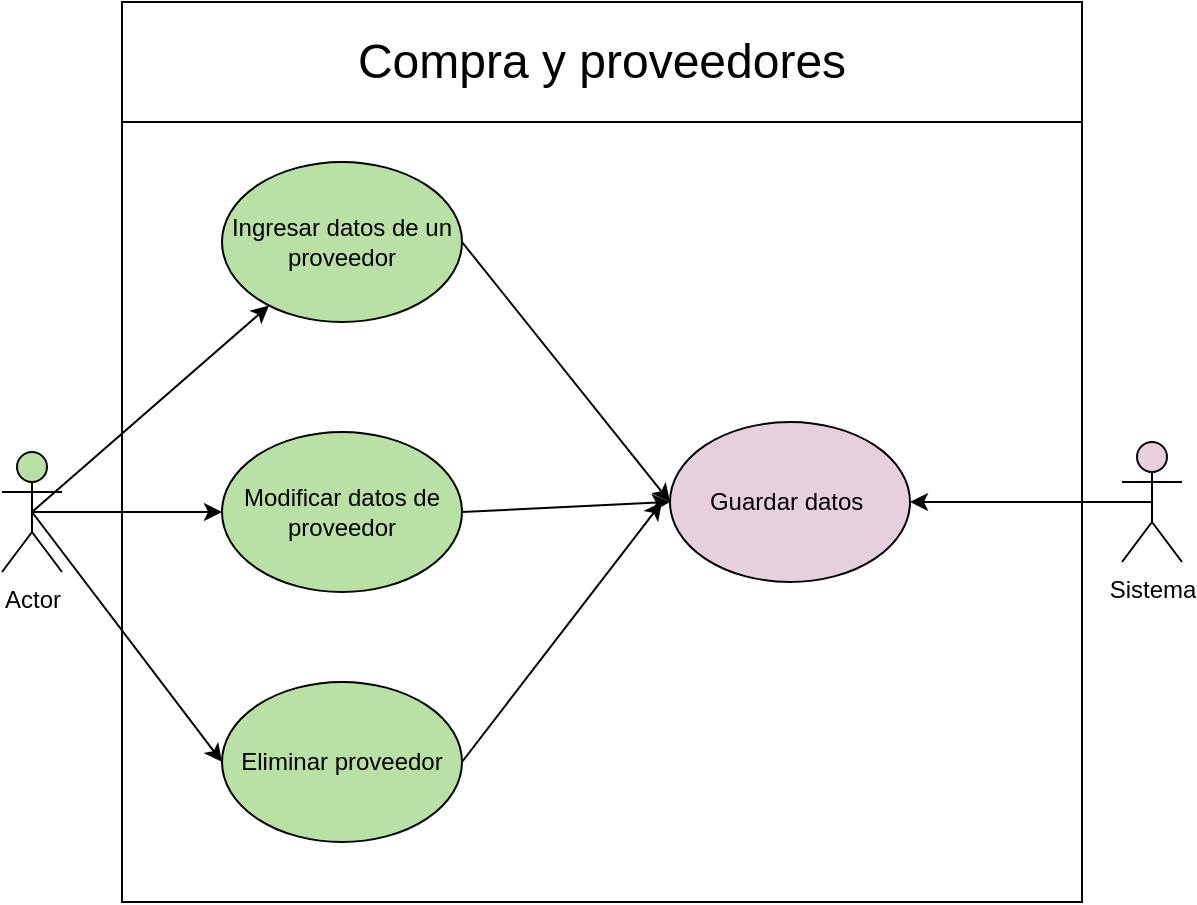 <mxfile version="24.7.17">
  <diagram name="Página-1" id="BLTC9X5WyBZ09LX_pON6">
    <mxGraphModel grid="1" page="1" gridSize="10" guides="1" tooltips="1" connect="1" arrows="1" fold="1" pageScale="1" pageWidth="827" pageHeight="1169" math="0" shadow="0">
      <root>
        <mxCell id="0" />
        <mxCell id="1" parent="0" />
        <mxCell id="QOAj6Aku-NVClWd5Jpc3-7" style="rounded=0;orthogonalLoop=1;jettySize=auto;html=1;exitX=0.5;exitY=0.5;exitDx=0;exitDy=0;exitPerimeter=0;" edge="1" parent="1" source="QOAj6Aku-NVClWd5Jpc3-1" target="QOAj6Aku-NVClWd5Jpc3-3">
          <mxGeometry relative="1" as="geometry" />
        </mxCell>
        <mxCell id="QOAj6Aku-NVClWd5Jpc3-8" style="edgeStyle=orthogonalEdgeStyle;rounded=0;orthogonalLoop=1;jettySize=auto;html=1;exitX=0.5;exitY=0.5;exitDx=0;exitDy=0;exitPerimeter=0;entryX=0;entryY=0.5;entryDx=0;entryDy=0;" edge="1" parent="1" source="QOAj6Aku-NVClWd5Jpc3-1" target="QOAj6Aku-NVClWd5Jpc3-5">
          <mxGeometry relative="1" as="geometry" />
        </mxCell>
        <mxCell id="62UpCeokVxwHC0Mm5yV3-4" style="rounded=0;orthogonalLoop=1;jettySize=auto;html=1;exitX=0.5;exitY=0.5;exitDx=0;exitDy=0;exitPerimeter=0;entryX=0;entryY=0.5;entryDx=0;entryDy=0;" edge="1" parent="1" source="QOAj6Aku-NVClWd5Jpc3-1" target="62UpCeokVxwHC0Mm5yV3-1">
          <mxGeometry relative="1" as="geometry" />
        </mxCell>
        <mxCell id="QOAj6Aku-NVClWd5Jpc3-1" value="Actor" style="shape=umlActor;verticalLabelPosition=bottom;verticalAlign=top;html=1;outlineConnect=0;fillColor=#B9E0A5;" vertex="1" parent="1">
          <mxGeometry x="80" y="265" width="30" height="60" as="geometry" />
        </mxCell>
        <mxCell id="QOAj6Aku-NVClWd5Jpc3-2" value="" style="swimlane;startSize=0;" vertex="1" parent="1">
          <mxGeometry x="140" y="100" width="480" height="390" as="geometry" />
        </mxCell>
        <mxCell id="QOAj6Aku-NVClWd5Jpc3-10" style="rounded=0;orthogonalLoop=1;jettySize=auto;html=1;exitX=1;exitY=0.5;exitDx=0;exitDy=0;entryX=0;entryY=0.5;entryDx=0;entryDy=0;" edge="1" parent="QOAj6Aku-NVClWd5Jpc3-2" source="QOAj6Aku-NVClWd5Jpc3-3" target="QOAj6Aku-NVClWd5Jpc3-4">
          <mxGeometry relative="1" as="geometry" />
        </mxCell>
        <mxCell id="QOAj6Aku-NVClWd5Jpc3-3" value="Ingresar datos de un proveedor" style="ellipse;whiteSpace=wrap;html=1;fillColor=#B9E0A5;" vertex="1" parent="QOAj6Aku-NVClWd5Jpc3-2">
          <mxGeometry x="50" y="20" width="120" height="80" as="geometry" />
        </mxCell>
        <mxCell id="QOAj6Aku-NVClWd5Jpc3-4" value="Guardar datos&amp;nbsp;" style="ellipse;whiteSpace=wrap;html=1;fillColor=#E6D0DE;" vertex="1" parent="QOAj6Aku-NVClWd5Jpc3-2">
          <mxGeometry x="274" y="150" width="120" height="80" as="geometry" />
        </mxCell>
        <mxCell id="QOAj6Aku-NVClWd5Jpc3-11" style="rounded=0;orthogonalLoop=1;jettySize=auto;html=1;exitX=1;exitY=0.5;exitDx=0;exitDy=0;entryX=0;entryY=0.5;entryDx=0;entryDy=0;" edge="1" parent="QOAj6Aku-NVClWd5Jpc3-2" source="QOAj6Aku-NVClWd5Jpc3-5" target="QOAj6Aku-NVClWd5Jpc3-4">
          <mxGeometry relative="1" as="geometry">
            <mxPoint x="270" y="190" as="targetPoint" />
          </mxGeometry>
        </mxCell>
        <mxCell id="QOAj6Aku-NVClWd5Jpc3-5" value="Modificar datos de proveedor" style="ellipse;whiteSpace=wrap;html=1;fillColor=#B9E0A5;" vertex="1" parent="QOAj6Aku-NVClWd5Jpc3-2">
          <mxGeometry x="50" y="155" width="120" height="80" as="geometry" />
        </mxCell>
        <mxCell id="62UpCeokVxwHC0Mm5yV3-2" style="rounded=0;orthogonalLoop=1;jettySize=auto;html=1;exitX=1;exitY=0.5;exitDx=0;exitDy=0;" edge="1" parent="QOAj6Aku-NVClWd5Jpc3-2" source="62UpCeokVxwHC0Mm5yV3-1">
          <mxGeometry relative="1" as="geometry">
            <mxPoint x="270" y="190" as="targetPoint" />
          </mxGeometry>
        </mxCell>
        <mxCell id="62UpCeokVxwHC0Mm5yV3-1" value="Eliminar proveedor" style="ellipse;whiteSpace=wrap;html=1;fillColor=#B9E0A5;" vertex="1" parent="QOAj6Aku-NVClWd5Jpc3-2">
          <mxGeometry x="50" y="280" width="120" height="80" as="geometry" />
        </mxCell>
        <mxCell id="QOAj6Aku-NVClWd5Jpc3-12" style="edgeStyle=orthogonalEdgeStyle;rounded=0;orthogonalLoop=1;jettySize=auto;html=1;exitX=0.5;exitY=0.5;exitDx=0;exitDy=0;exitPerimeter=0;entryX=1;entryY=0.5;entryDx=0;entryDy=0;" edge="1" parent="1" source="QOAj6Aku-NVClWd5Jpc3-6" target="QOAj6Aku-NVClWd5Jpc3-4">
          <mxGeometry relative="1" as="geometry" />
        </mxCell>
        <mxCell id="QOAj6Aku-NVClWd5Jpc3-6" value="Sistema" style="shape=umlActor;verticalLabelPosition=bottom;verticalAlign=top;html=1;outlineConnect=0;fillColor=#E6D0DE;" vertex="1" parent="1">
          <mxGeometry x="640" y="260" width="30" height="60" as="geometry" />
        </mxCell>
        <mxCell id="QOAj6Aku-NVClWd5Jpc3-13" value="&lt;font style=&quot;font-size: 24px;&quot;&gt;Compra y proveedores&lt;/font&gt;" style="rounded=0;whiteSpace=wrap;html=1;" vertex="1" parent="1">
          <mxGeometry x="140" y="40" width="480" height="60" as="geometry" />
        </mxCell>
      </root>
    </mxGraphModel>
  </diagram>
</mxfile>
